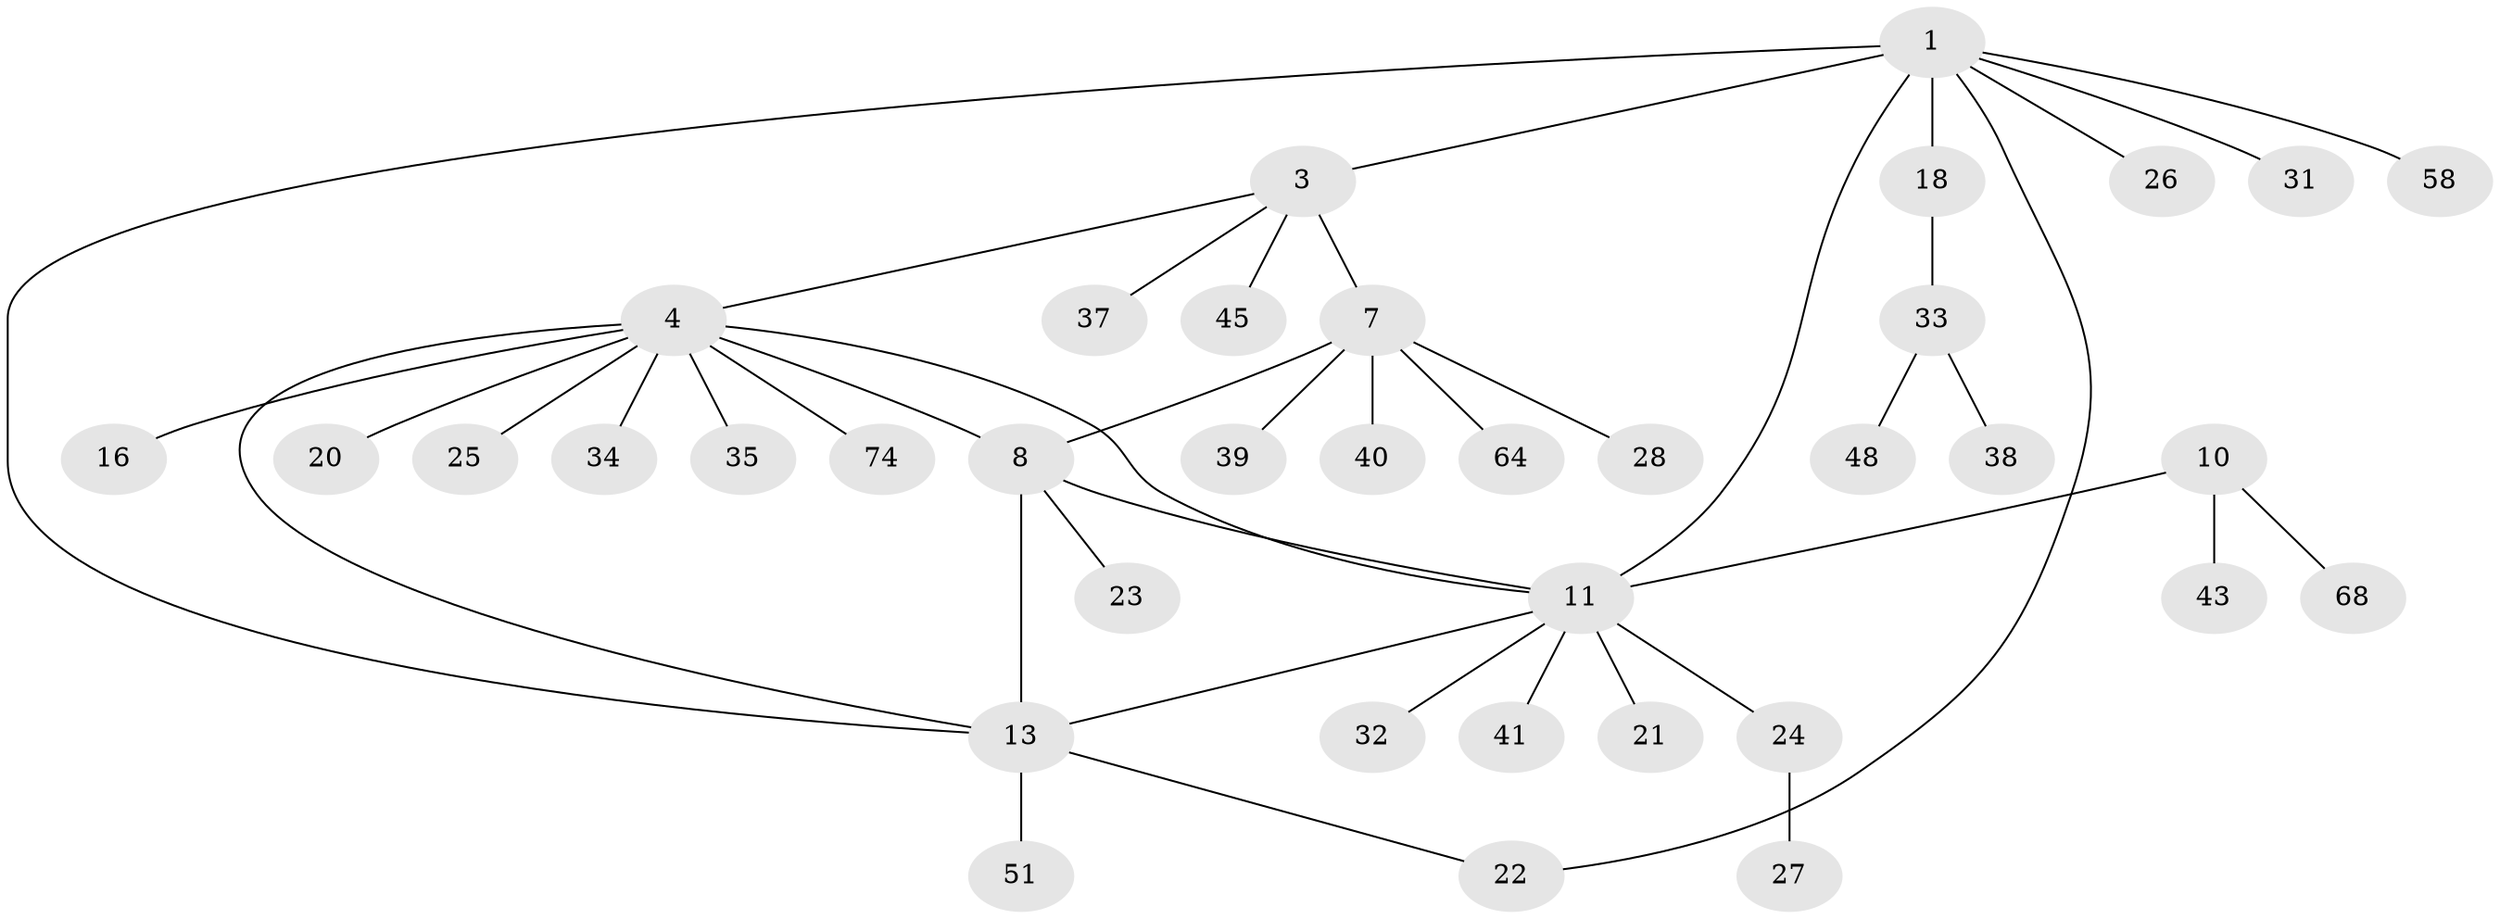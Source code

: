 // original degree distribution, {6: 0.06756756756756757, 7: 0.02702702702702703, 3: 0.05405405405405406, 9: 0.02702702702702703, 5: 0.04054054054054054, 4: 0.02702702702702703, 10: 0.013513513513513514, 2: 0.10810810810810811, 1: 0.6351351351351351}
// Generated by graph-tools (version 1.1) at 2025/19/03/04/25 18:19:57]
// undirected, 37 vertices, 43 edges
graph export_dot {
graph [start="1"]
  node [color=gray90,style=filled];
  1 [super="+46+2"];
  3 [super="+17"];
  4 [super="+5+6+71"];
  7 [super="+19+9"];
  8 [super="+15+73+42+30"];
  10;
  11 [super="+12+63"];
  13 [super="+14"];
  16;
  18 [super="+29"];
  20;
  21 [super="+60"];
  22;
  23;
  24 [super="+70"];
  25 [super="+56"];
  26;
  27;
  28 [super="+67+72"];
  31;
  32;
  33 [super="+66"];
  34;
  35;
  37;
  38;
  39 [super="+69"];
  40 [super="+52"];
  41;
  43;
  45;
  48;
  51 [super="+61"];
  58;
  64;
  68;
  74;
  1 -- 3 [weight=2];
  1 -- 18;
  1 -- 26;
  1 -- 11;
  1 -- 22;
  1 -- 58;
  1 -- 13;
  1 -- 31;
  3 -- 7;
  3 -- 37;
  3 -- 45;
  3 -- 4;
  4 -- 35;
  4 -- 8;
  4 -- 74;
  4 -- 16;
  4 -- 11;
  4 -- 25;
  4 -- 34;
  4 -- 20;
  4 -- 13;
  7 -- 8 [weight=2];
  7 -- 28;
  7 -- 39;
  7 -- 40;
  7 -- 64;
  8 -- 23;
  8 -- 13 [weight=2];
  8 -- 11;
  10 -- 11 [weight=2];
  10 -- 43;
  10 -- 68;
  11 -- 24;
  11 -- 41;
  11 -- 32;
  11 -- 21;
  11 -- 13;
  13 -- 51;
  13 -- 22;
  18 -- 33;
  24 -- 27;
  33 -- 38;
  33 -- 48;
}
